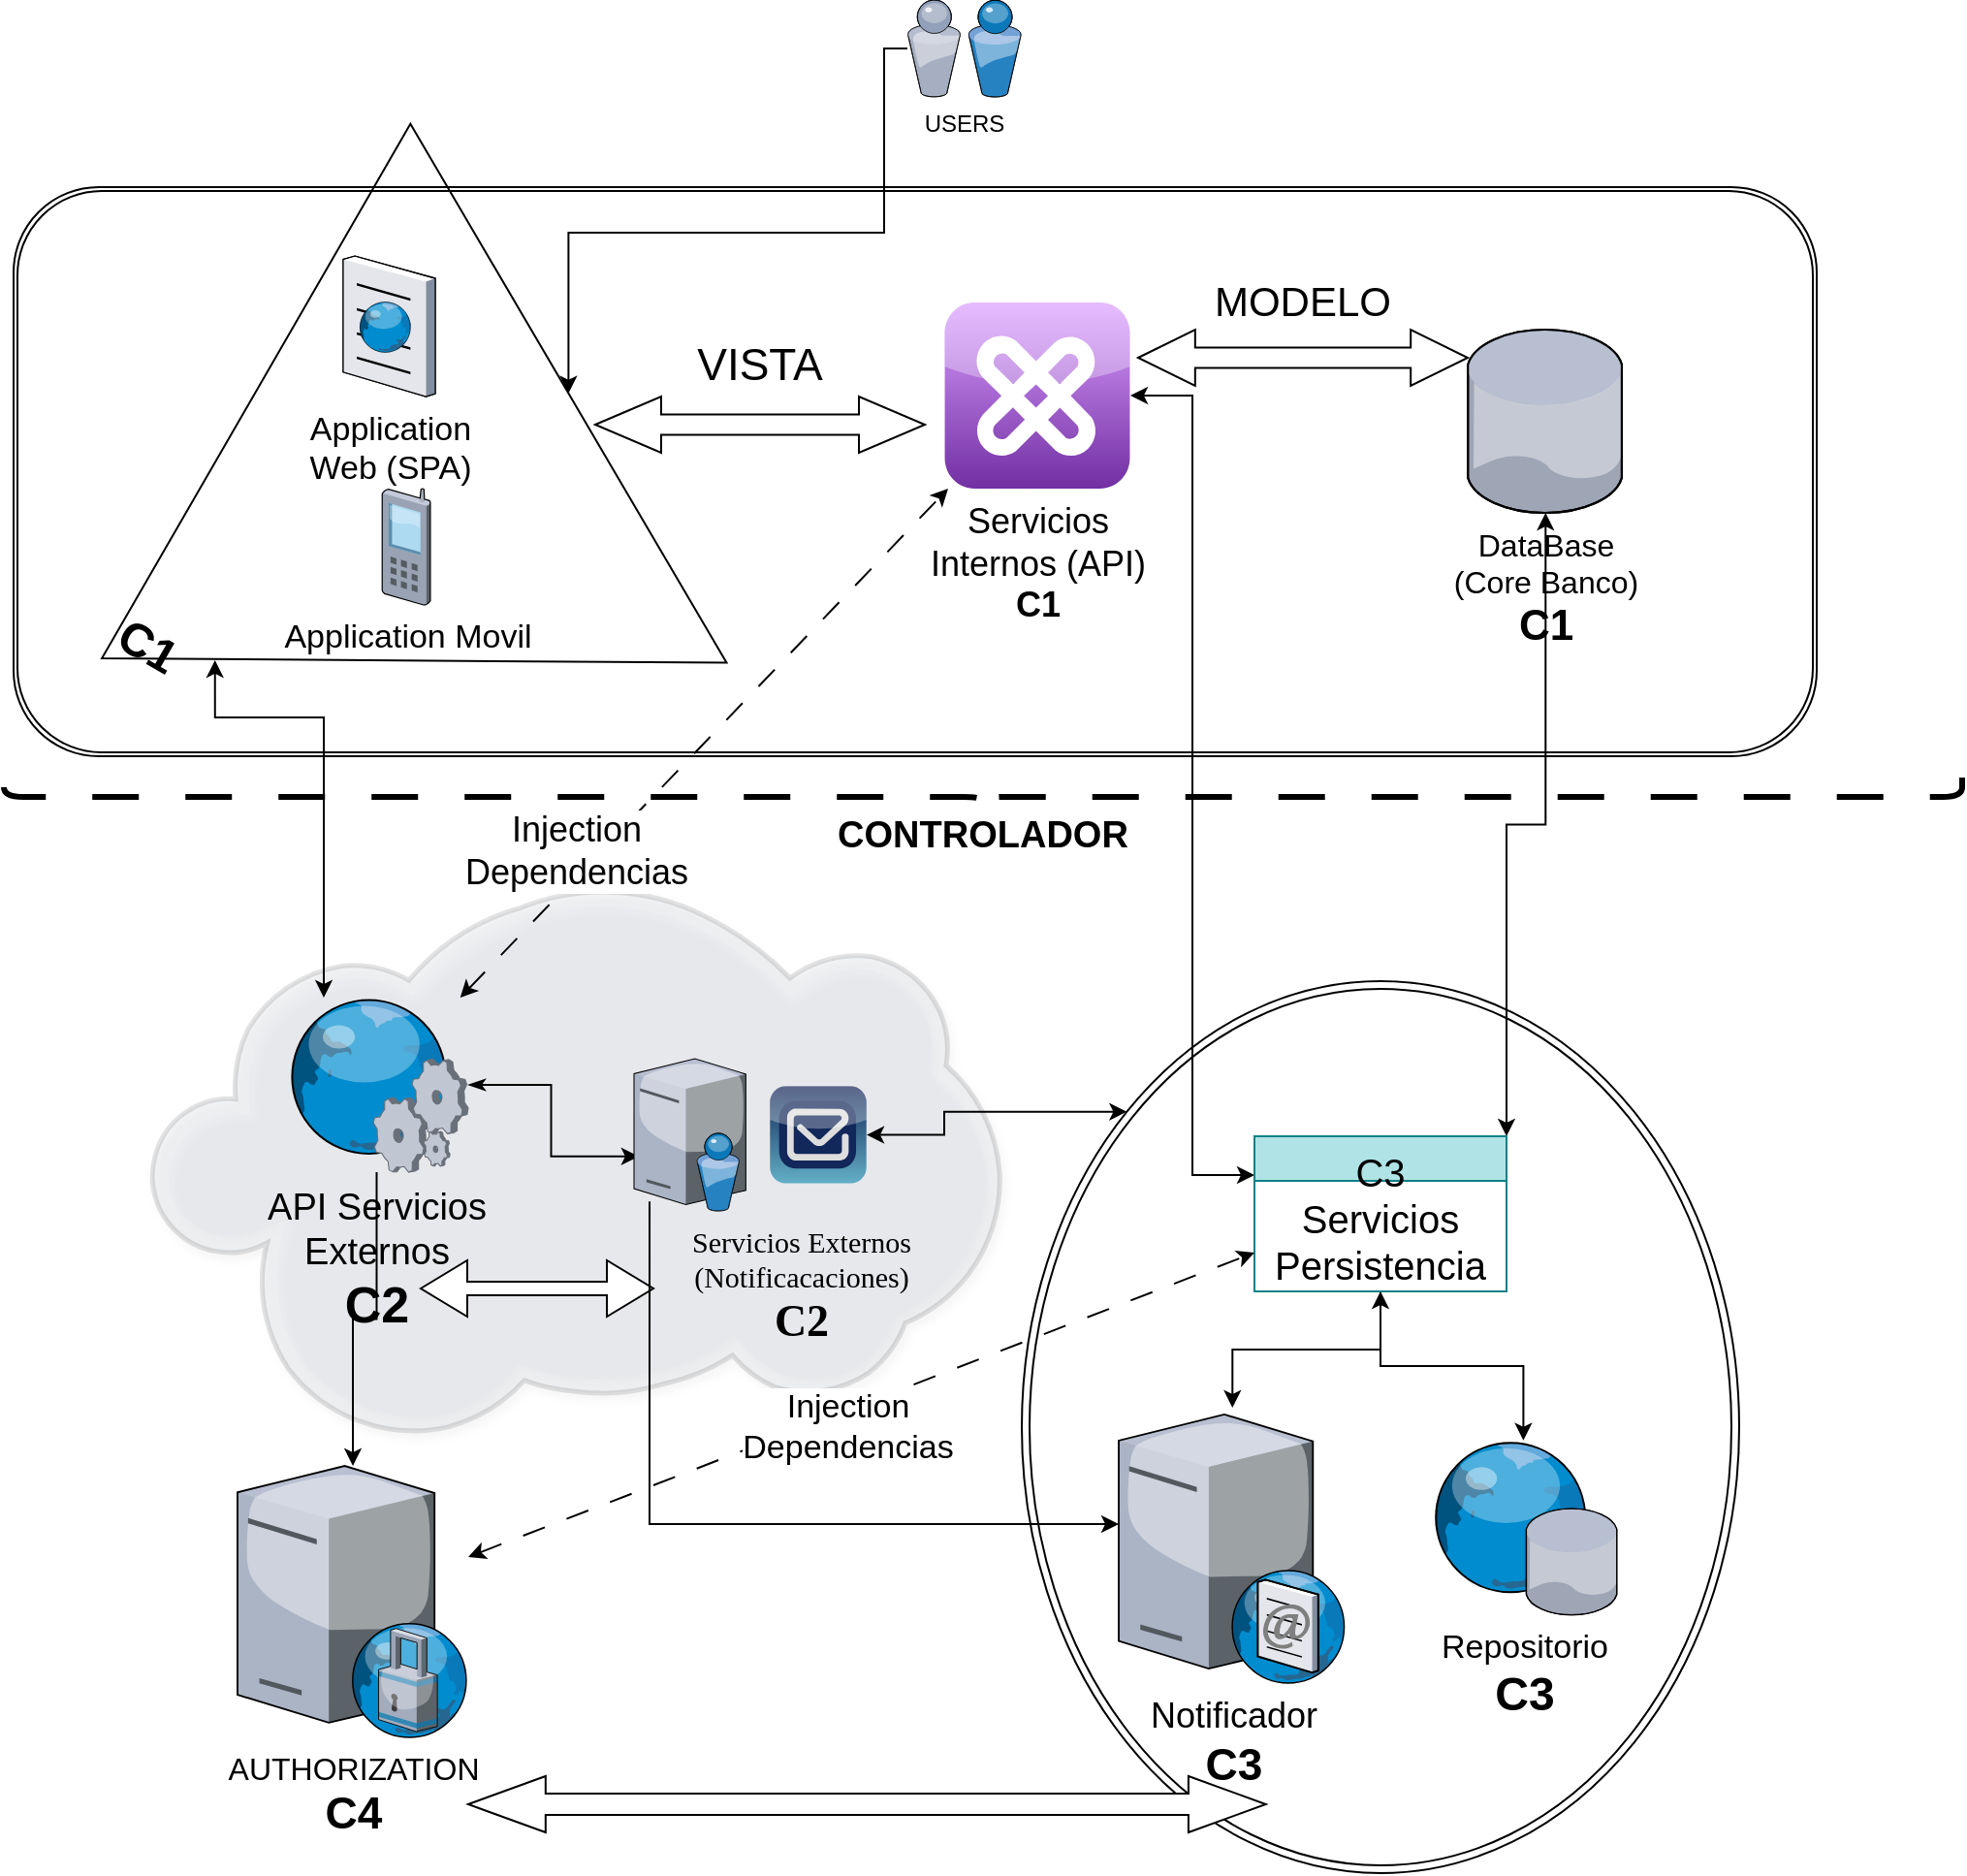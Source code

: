 <mxfile version="21.2.9" type="device" pages="3">
  <diagram name="Diagrama Componentes" id="822b0af5-4adb-64df-f703-e8dfc1f81529">
    <mxGraphModel dx="1650" dy="1818" grid="1" gridSize="10" guides="1" tooltips="1" connect="1" arrows="1" fold="1" page="1" pageScale="1" pageWidth="1100" pageHeight="850" background="none" math="0" shadow="0">
      <root>
        <mxCell id="0" />
        <mxCell id="1" parent="0" />
        <mxCell id="KCQpYSTlv-TtCMBwQwSM-52" value="" style="shape=ext;double=1;rounded=1;whiteSpace=wrap;html=1;fillColor=none;" vertex="1" parent="1">
          <mxGeometry x="30" y="66.5" width="930" height="293.5" as="geometry" />
        </mxCell>
        <mxCell id="KCQpYSTlv-TtCMBwQwSM-16" value="" style="verticalLabelPosition=bottom;sketch=0;aspect=fixed;html=1;verticalAlign=top;align=center;outlineConnect=0;shape=mxgraph.citrix.cloud;fillColor=none;opacity=11;shadow=1;" vertex="1" parent="1">
          <mxGeometry x="100" y="426" width="439.52" height="286.85" as="geometry" />
        </mxCell>
        <mxCell id="KCQpYSTlv-TtCMBwQwSM-60" value="" style="ellipse;shape=doubleEllipse;whiteSpace=wrap;html=1;fillColor=none;" vertex="1" parent="1">
          <mxGeometry x="550" y="476" width="370" height="460" as="geometry" />
        </mxCell>
        <mxCell id="KCQpYSTlv-TtCMBwQwSM-26" style="edgeStyle=orthogonalEdgeStyle;rounded=0;orthogonalLoop=1;jettySize=auto;html=1;exitX=0.182;exitY=0.911;exitDx=0;exitDy=0;exitPerimeter=0;startArrow=classic;startFill=1;" edge="1" parent="1" source="KCQpYSTlv-TtCMBwQwSM-9" target="KCQpYSTlv-TtCMBwQwSM-15">
          <mxGeometry relative="1" as="geometry">
            <Array as="points">
              <mxPoint x="134" y="340" />
              <mxPoint x="190" y="340" />
            </Array>
          </mxGeometry>
        </mxCell>
        <mxCell id="KCQpYSTlv-TtCMBwQwSM-9" value="&lt;font size=&quot;1&quot; style=&quot;&quot;&gt;&lt;b style=&quot;font-size: 24px;&quot;&gt;C1&lt;/b&gt;&lt;/font&gt;" style="triangle;whiteSpace=wrap;html=1;rotation=30;horizontal=1;verticalAlign=bottom;align=left;fillColor=none;" vertex="1" parent="1">
          <mxGeometry x="136.35" y="82.64" width="280.15" height="318.24" as="geometry" />
        </mxCell>
        <mxCell id="KCQpYSTlv-TtCMBwQwSM-1" value="&lt;font style=&quot;font-size: 17px;&quot;&gt;Application Movil&lt;/font&gt;" style="verticalLabelPosition=bottom;sketch=0;aspect=fixed;html=1;verticalAlign=top;strokeColor=none;align=center;outlineConnect=0;shape=mxgraph.citrix.cell_phone;fontSize=17;" vertex="1" parent="1">
          <mxGeometry x="220" y="222" width="25" height="60" as="geometry" />
        </mxCell>
        <mxCell id="KCQpYSTlv-TtCMBwQwSM-2" value="&lt;font style=&quot;font-size: 17px;&quot;&gt;Application &lt;br&gt;Web (SPA)&lt;/font&gt;" style="verticalLabelPosition=bottom;sketch=0;aspect=fixed;html=1;verticalAlign=top;strokeColor=none;align=center;outlineConnect=0;shape=mxgraph.citrix.browser;fontSize=17;" vertex="1" parent="1">
          <mxGeometry x="200" y="102" width="47.5" height="72.5" as="geometry" />
        </mxCell>
        <mxCell id="KCQpYSTlv-TtCMBwQwSM-3" value="" style="whiteSpace=wrap;html=1;verticalAlign=top;strokeColor=none;sketch=0;" vertex="1" parent="1">
          <mxGeometry x="557.5" y="130" width="120" height="60" as="geometry" />
        </mxCell>
        <mxCell id="KCQpYSTlv-TtCMBwQwSM-37" style="edgeStyle=orthogonalEdgeStyle;rounded=0;orthogonalLoop=1;jettySize=auto;html=1;entryX=0;entryY=0.25;entryDx=0;entryDy=0;startArrow=classic;startFill=1;" edge="1" parent="1" source="KCQpYSTlv-TtCMBwQwSM-5" target="KCQpYSTlv-TtCMBwQwSM-32">
          <mxGeometry relative="1" as="geometry">
            <mxPoint x="580" y="510" as="targetPoint" />
          </mxGeometry>
        </mxCell>
        <mxCell id="KCQpYSTlv-TtCMBwQwSM-5" value="&lt;font style=&quot;font-size: 18px;&quot;&gt;&lt;span style=&quot;font-size: 18px;&quot;&gt;Servicios &lt;br&gt;Internos (API)&lt;/span&gt;&lt;br style=&quot;font-size: 18px;&quot;&gt;&lt;font style=&quot;font-size: 18px;&quot;&gt;&lt;b style=&quot;font-size: 18px;&quot;&gt;C1&lt;/b&gt;&lt;/font&gt;&lt;/font&gt;" style="verticalLabelPosition=bottom;sketch=0;aspect=fixed;html=1;verticalAlign=top;strokeColor=none;align=center;outlineConnect=0;shape=mxgraph.citrix.worxhome;fillColor=#DB9EFF;gradientColor=#712FA2;gradientDirection=south;points=[[0.82,1,0,0,15],[0.96,1,0,0,18]];fontSize=18;" vertex="1" parent="1">
          <mxGeometry x="510" y="126" width="96" height="96" as="geometry" />
        </mxCell>
        <mxCell id="KCQpYSTlv-TtCMBwQwSM-53" style="edgeStyle=orthogonalEdgeStyle;rounded=0;orthogonalLoop=1;jettySize=auto;html=1;entryX=0.5;entryY=0;entryDx=0;entryDy=0;" edge="1" parent="1" source="KCQpYSTlv-TtCMBwQwSM-7" target="KCQpYSTlv-TtCMBwQwSM-9">
          <mxGeometry relative="1" as="geometry">
            <Array as="points">
              <mxPoint x="479" y="90" />
              <mxPoint x="316" y="90" />
            </Array>
          </mxGeometry>
        </mxCell>
        <mxCell id="KCQpYSTlv-TtCMBwQwSM-7" value="USERS" style="verticalLabelPosition=bottom;sketch=0;aspect=fixed;html=1;verticalAlign=top;strokeColor=none;align=center;outlineConnect=0;shape=mxgraph.citrix.users;" vertex="1" parent="1">
          <mxGeometry x="491" y="-30" width="58.64" height="50" as="geometry" />
        </mxCell>
        <mxCell id="KCQpYSTlv-TtCMBwQwSM-25" value="" style="edgeStyle=orthogonalEdgeStyle;rounded=0;orthogonalLoop=1;jettySize=auto;html=1;entryX=0.042;entryY=0.642;entryDx=0;entryDy=0;entryPerimeter=0;startArrow=classicThin;startFill=1;" edge="1" parent="1" source="KCQpYSTlv-TtCMBwQwSM-15" target="7d933b09d9755ecc-4">
          <mxGeometry relative="1" as="geometry" />
        </mxCell>
        <mxCell id="KCQpYSTlv-TtCMBwQwSM-42" style="edgeStyle=orthogonalEdgeStyle;rounded=0;orthogonalLoop=1;jettySize=auto;html=1;" edge="1" parent="1" source="KCQpYSTlv-TtCMBwQwSM-15" target="KCQpYSTlv-TtCMBwQwSM-39">
          <mxGeometry relative="1" as="geometry" />
        </mxCell>
        <mxCell id="KCQpYSTlv-TtCMBwQwSM-15" value="&lt;font style=&quot;font-size: 19px;&quot;&gt;API Servicios &lt;br&gt;Externos&lt;/font&gt;&lt;br&gt;&lt;font style=&quot;font-size: 26px;&quot;&gt;&lt;b&gt;C2&lt;/b&gt;&lt;/font&gt;" style="verticalLabelPosition=bottom;sketch=0;aspect=fixed;html=1;verticalAlign=top;strokeColor=none;align=center;outlineConnect=0;shape=mxgraph.citrix.web_service;" vertex="1" parent="1">
          <mxGeometry x="170" y="484.5" width="94.5" height="90" as="geometry" />
        </mxCell>
        <mxCell id="KCQpYSTlv-TtCMBwQwSM-47" style="edgeStyle=orthogonalEdgeStyle;rounded=0;orthogonalLoop=1;jettySize=auto;html=1;entryX=1;entryY=0;entryDx=0;entryDy=0;startArrow=classic;startFill=1;" edge="1" parent="1" source="KCQpYSTlv-TtCMBwQwSM-28" target="KCQpYSTlv-TtCMBwQwSM-32">
          <mxGeometry relative="1" as="geometry" />
        </mxCell>
        <mxCell id="KCQpYSTlv-TtCMBwQwSM-28" value="&lt;font style=&quot;&quot;&gt;&lt;span style=&quot;font-size: 16px;&quot;&gt;DataBase &lt;br&gt;(Core Banco)&lt;/span&gt;&lt;br&gt;&lt;font style=&quot;font-size: 22px;&quot;&gt;&lt;b&gt;C1&lt;/b&gt;&lt;/font&gt;&lt;br&gt;&lt;/font&gt;" style="verticalLabelPosition=bottom;sketch=0;aspect=fixed;html=1;verticalAlign=top;strokeColor=none;align=center;outlineConnect=0;shape=mxgraph.citrix.database;" vertex="1" parent="1">
          <mxGeometry x="780" y="140" width="80.33" height="94.5" as="geometry" />
        </mxCell>
        <mxCell id="KCQpYSTlv-TtCMBwQwSM-46" style="edgeStyle=orthogonalEdgeStyle;rounded=0;orthogonalLoop=1;jettySize=auto;html=1;exitX=0.5;exitY=1;exitDx=0;exitDy=0;startArrow=classic;startFill=1;" edge="1" parent="1" source="KCQpYSTlv-TtCMBwQwSM-32" target="KCQpYSTlv-TtCMBwQwSM-45">
          <mxGeometry relative="1" as="geometry" />
        </mxCell>
        <mxCell id="KCQpYSTlv-TtCMBwQwSM-63" style="edgeStyle=orthogonalEdgeStyle;rounded=0;orthogonalLoop=1;jettySize=auto;html=1;" edge="1" parent="1" source="KCQpYSTlv-TtCMBwQwSM-32" target="KCQpYSTlv-TtCMBwQwSM-43">
          <mxGeometry relative="1" as="geometry" />
        </mxCell>
        <mxCell id="KCQpYSTlv-TtCMBwQwSM-32" value="C3&#xa;Servicios&#xa;Persistencia" style="swimlane;fontSize=20;startSize=23;fontStyle=0;horizontal=1;verticalAlign=top;fillColor=#b0e3e6;strokeColor=#0e8088;" vertex="1" parent="1">
          <mxGeometry x="670" y="556" width="130" height="80" as="geometry" />
        </mxCell>
        <mxCell id="KCQpYSTlv-TtCMBwQwSM-39" value="&lt;font style=&quot;font-size: 16px;&quot;&gt;AUTHORIZATION&lt;/font&gt;&lt;br&gt;&lt;font style=&quot;font-size: 23px;&quot;&gt;&lt;b&gt;C4&lt;/b&gt;&lt;/font&gt;" style="verticalLabelPosition=bottom;sketch=0;aspect=fixed;html=1;verticalAlign=top;strokeColor=none;align=center;outlineConnect=0;shape=mxgraph.citrix.proxy_server;" vertex="1" parent="1">
          <mxGeometry x="145.5" y="726" width="119" height="140" as="geometry" />
        </mxCell>
        <mxCell id="KCQpYSTlv-TtCMBwQwSM-50" value="" style="shape=doubleArrow;whiteSpace=wrap;html=1;arrowWidth=0.241;arrowSize=0.2;" vertex="1" parent="1">
          <mxGeometry x="240" y="620" width="120" height="29" as="geometry" />
        </mxCell>
        <mxCell id="KCQpYSTlv-TtCMBwQwSM-54" value="&lt;font style=&quot;font-size: 23px;&quot;&gt;VISTA&lt;/font&gt;" style="shape=doubleArrow;whiteSpace=wrap;html=1;arrowWidth=0.362;arrowSize=0.2;horizontal=1;verticalAlign=bottom;labelPosition=center;verticalLabelPosition=top;align=center;" vertex="1" parent="1">
          <mxGeometry x="330" y="174.5" width="170" height="29" as="geometry" />
        </mxCell>
        <mxCell id="7d933b09d9755ecc-4" value="&lt;font style=&quot;&quot;&gt;&lt;span style=&quot;font-size: 15px;&quot;&gt;Servicios Externos&lt;/span&gt;&lt;br&gt;&lt;span style=&quot;font-size: 15px;&quot;&gt;(Notificacaciones)&lt;/span&gt;&lt;br&gt;&lt;font style=&quot;font-size: 23px;&quot;&gt;&lt;b&gt;C2&lt;/b&gt;&lt;/font&gt;&lt;/font&gt;" style="verticalLabelPosition=bottom;aspect=fixed;html=1;verticalAlign=top;strokeColor=none;shape=mxgraph.citrix.directory_server;rounded=0;shadow=0;comic=0;fontFamily=Verdana;align=center;horizontal=1;labelPosition=right;" parent="1" vertex="1">
          <mxGeometry x="350" y="516" width="57.66" height="78.5" as="geometry" />
        </mxCell>
        <mxCell id="KCQpYSTlv-TtCMBwQwSM-36" style="edgeStyle=orthogonalEdgeStyle;rounded=0;orthogonalLoop=1;jettySize=auto;html=1;entryX=0;entryY=0;entryDx=0;entryDy=0;startArrow=classic;startFill=1;" edge="1" parent="1" source="KCQpYSTlv-TtCMBwQwSM-17" target="KCQpYSTlv-TtCMBwQwSM-60">
          <mxGeometry relative="1" as="geometry">
            <mxPoint x="620" y="576" as="targetPoint" />
          </mxGeometry>
        </mxCell>
        <mxCell id="KCQpYSTlv-TtCMBwQwSM-17" value="" style="verticalLabelPosition=bottom;sketch=0;aspect=fixed;html=1;verticalAlign=top;strokeColor=none;align=right;outlineConnect=0;shape=mxgraph.citrix.worxmail;fillColor=#112356;gradientColor=#63AFC6;gradientDirection=south;" vertex="1" parent="1">
          <mxGeometry x="420" y="530.25" width="50" height="50" as="geometry" />
        </mxCell>
        <mxCell id="KCQpYSTlv-TtCMBwQwSM-45" value="&lt;font style=&quot;&quot;&gt;&lt;span style=&quot;font-size: 17px;&quot;&gt;Repositorio&lt;/span&gt;&lt;br&gt;&lt;font style=&quot;font-size: 24px;&quot;&gt;&lt;b&gt;C3&lt;/b&gt;&lt;/font&gt;&lt;br&gt;&lt;/font&gt;" style="verticalLabelPosition=bottom;sketch=0;aspect=fixed;html=1;verticalAlign=top;strokeColor=none;align=center;outlineConnect=0;shape=mxgraph.citrix.geolocation_database;" vertex="1" parent="1">
          <mxGeometry x="760.0" y="712.85" width="97.35" height="90" as="geometry" />
        </mxCell>
        <mxCell id="KCQpYSTlv-TtCMBwQwSM-43" value="&lt;font style=&quot;font-size: 18px;&quot;&gt;Notificador&lt;/font&gt;&lt;br&gt;&lt;font style=&quot;font-size: 23px;&quot;&gt;&lt;b&gt;C3&lt;/b&gt;&lt;/font&gt;" style="verticalLabelPosition=bottom;sketch=0;aspect=fixed;html=1;verticalAlign=top;strokeColor=none;align=center;outlineConnect=0;shape=mxgraph.citrix.smtp_server;" vertex="1" parent="1">
          <mxGeometry x="600" y="696" width="117.3" height="142" as="geometry" />
        </mxCell>
        <mxCell id="KCQpYSTlv-TtCMBwQwSM-44" style="edgeStyle=orthogonalEdgeStyle;rounded=0;orthogonalLoop=1;jettySize=auto;html=1;exitX=0.139;exitY=0.938;exitDx=0;exitDy=0;exitPerimeter=0;" edge="1" parent="1" source="7d933b09d9755ecc-4" target="KCQpYSTlv-TtCMBwQwSM-43">
          <mxGeometry relative="1" as="geometry">
            <Array as="points">
              <mxPoint x="358" y="756" />
            </Array>
          </mxGeometry>
        </mxCell>
        <mxCell id="KCQpYSTlv-TtCMBwQwSM-59" value="" style="shape=doubleArrow;whiteSpace=wrap;html=1;arrowWidth=0.379;arrowSize=0.097;" vertex="1" parent="1">
          <mxGeometry x="264.5" y="886" width="411.36" height="29" as="geometry" />
        </mxCell>
        <mxCell id="KCQpYSTlv-TtCMBwQwSM-64" value="" style="endArrow=classic;startArrow=classic;html=1;rounded=0;entryX=0;entryY=0.75;entryDx=0;entryDy=0;dashed=1;dashPattern=12 12;" edge="1" parent="1" source="KCQpYSTlv-TtCMBwQwSM-39" target="KCQpYSTlv-TtCMBwQwSM-32">
          <mxGeometry width="50" height="50" relative="1" as="geometry">
            <mxPoint x="420" y="486" as="sourcePoint" />
            <mxPoint x="470" y="436" as="targetPoint" />
          </mxGeometry>
        </mxCell>
        <mxCell id="KCQpYSTlv-TtCMBwQwSM-68" value="&lt;font style=&quot;font-size: 17px;&quot;&gt;Injection &lt;br&gt;Dependencias&lt;/font&gt;" style="edgeLabel;html=1;align=center;verticalAlign=middle;resizable=0;points=[];" vertex="1" connectable="0" parent="KCQpYSTlv-TtCMBwQwSM-64">
          <mxGeometry x="0.149" y="-1" relative="1" as="geometry">
            <mxPoint x="-38" y="22" as="offset" />
          </mxGeometry>
        </mxCell>
        <mxCell id="KCQpYSTlv-TtCMBwQwSM-65" value="" style="endArrow=classic;startArrow=classic;html=1;rounded=0;dashed=1;dashPattern=12 12;" edge="1" parent="1" source="KCQpYSTlv-TtCMBwQwSM-15" target="KCQpYSTlv-TtCMBwQwSM-5">
          <mxGeometry width="50" height="50" relative="1" as="geometry">
            <mxPoint x="420" y="430" as="sourcePoint" />
            <mxPoint x="470" y="380" as="targetPoint" />
          </mxGeometry>
        </mxCell>
        <mxCell id="KCQpYSTlv-TtCMBwQwSM-67" value="&lt;font style=&quot;font-size: 18px;&quot;&gt;Injection &lt;br&gt;Dependencias&lt;/font&gt;" style="edgeLabel;html=1;align=center;verticalAlign=middle;resizable=0;points=[];" vertex="1" connectable="0" parent="KCQpYSTlv-TtCMBwQwSM-65">
          <mxGeometry x="0.48" relative="1" as="geometry">
            <mxPoint x="-127" y="118" as="offset" />
          </mxGeometry>
        </mxCell>
        <mxCell id="KCQpYSTlv-TtCMBwQwSM-66" value="&lt;font style=&quot;font-size: 21px;&quot;&gt;MODELO&lt;/font&gt;" style="shape=doubleArrow;whiteSpace=wrap;html=1;arrowWidth=0.362;arrowSize=0.173;labelPosition=center;verticalLabelPosition=top;align=center;verticalAlign=bottom;" vertex="1" parent="1">
          <mxGeometry x="610" y="140" width="170" height="29" as="geometry" />
        </mxCell>
        <mxCell id="KCQpYSTlv-TtCMBwQwSM-69" value="&lt;font style=&quot;font-size: 19px;&quot;&gt;&lt;b&gt;CONTROLADOR&lt;/b&gt;&lt;/font&gt;" style="shape=curlyBracket;whiteSpace=wrap;html=1;rounded=1;flipH=1;labelPosition=right;verticalLabelPosition=middle;align=center;verticalAlign=middle;rotation=90;dashed=1;dashPattern=8 8;perimeterSpacing=4;strokeWidth=3;horizontal=0;" vertex="1" parent="1">
          <mxGeometry x="520" y="-124" width="20" height="1010" as="geometry" />
        </mxCell>
      </root>
    </mxGraphModel>
  </diagram>
  <diagram id="W3dPvLH1EDtDICNsseBT" name="Diagrama Contenedores">
    <mxGraphModel dx="1500" dy="880" grid="1" gridSize="10" guides="1" tooltips="1" connect="1" arrows="1" fold="1" page="1" pageScale="1" pageWidth="850" pageHeight="1100" math="0" shadow="0">
      <root>
        <mxCell id="0" />
        <mxCell id="1" parent="0" />
        <mxCell id="0yWDEW1SBG1hnD1comCi-5" style="edgeStyle=orthogonalEdgeStyle;rounded=0;orthogonalLoop=1;jettySize=auto;html=1;entryX=0.5;entryY=0;entryDx=0;entryDy=0;" edge="1" parent="1" source="WjqKM4B1fCkWUsGFR12B-1" target="2bHqq48r1mERMidtY25M-1">
          <mxGeometry relative="1" as="geometry" />
        </mxCell>
        <mxCell id="0yWDEW1SBG1hnD1comCi-6" style="edgeStyle=orthogonalEdgeStyle;rounded=0;orthogonalLoop=1;jettySize=auto;html=1;entryX=0.15;entryY=0.05;entryDx=0;entryDy=0;entryPerimeter=0;" edge="1" parent="1" source="WjqKM4B1fCkWUsGFR12B-1" target="shghPps0TPGHPsKy96JO-1">
          <mxGeometry relative="1" as="geometry" />
        </mxCell>
        <mxCell id="WjqKM4B1fCkWUsGFR12B-1" value="" style="verticalLabelPosition=bottom;sketch=0;aspect=fixed;html=1;verticalAlign=top;strokeColor=none;align=center;outlineConnect=0;shape=mxgraph.citrix.access_card;" vertex="1" parent="1">
          <mxGeometry x="280" y="310" width="66.6" height="90" as="geometry" />
        </mxCell>
        <mxCell id="0yWDEW1SBG1hnD1comCi-3" style="edgeStyle=orthogonalEdgeStyle;rounded=0;orthogonalLoop=1;jettySize=auto;html=1;entryX=0.5;entryY=0;entryDx=0;entryDy=0;" edge="1" parent="1" source="shghPps0TPGHPsKy96JO-1" target="bQeOw8SwQRAd0Q8fJIm4-2">
          <mxGeometry relative="1" as="geometry" />
        </mxCell>
        <mxCell id="shghPps0TPGHPsKy96JO-1" value="&lt;font style=&quot;font-size: 16px;&quot;&gt;&lt;b&gt;CAPA DATOS&lt;/b&gt;&lt;/font&gt;" style="shape=datastore;whiteSpace=wrap;html=1;" vertex="1" parent="1">
          <mxGeometry x="480" y="335" width="70" height="75" as="geometry" />
        </mxCell>
        <mxCell id="0yWDEW1SBG1hnD1comCi-4" style="edgeStyle=orthogonalEdgeStyle;rounded=0;orthogonalLoop=1;jettySize=auto;html=1;entryX=1;entryY=0;entryDx=0;entryDy=0;" edge="1" parent="1" source="2bHqq48r1mERMidtY25M-1" target="bQeOw8SwQRAd0Q8fJIm4-3">
          <mxGeometry relative="1" as="geometry" />
        </mxCell>
        <mxCell id="2bHqq48r1mERMidtY25M-1" value="&lt;span style=&quot;font-weight: normal;&quot;&gt;&lt;font style=&quot;font-size: 17px;&quot;&gt;API Servicios&lt;/font&gt;&lt;/span&gt;" style="label;whiteSpace=wrap;html=1;image=img/clipart/Gear_128x128.png" vertex="1" parent="1">
          <mxGeometry x="243.3" y="500" width="140" height="60" as="geometry" />
        </mxCell>
        <mxCell id="bQeOw8SwQRAd0Q8fJIm4-1" value="Actor" style="shape=umlActor;verticalLabelPosition=bottom;verticalAlign=top;html=1;outlineConnect=0;" vertex="1" parent="1">
          <mxGeometry x="100" y="470" width="30" height="60" as="geometry" />
        </mxCell>
        <mxCell id="bQeOw8SwQRAd0Q8fJIm4-2" value="&lt;font style=&quot;font-size: 17px;&quot;&gt;&lt;b&gt;CAPA&amp;nbsp; &lt;br&gt;PERSISTENCIA&lt;/b&gt;&lt;/font&gt;" style="shape=internalStorage;whiteSpace=wrap;html=1;backgroundOutline=1;" vertex="1" parent="1">
          <mxGeometry x="470" y="475" width="130" height="110" as="geometry" />
        </mxCell>
        <mxCell id="0yWDEW1SBG1hnD1comCi-1" style="edgeStyle=orthogonalEdgeStyle;rounded=0;orthogonalLoop=1;jettySize=auto;html=1;" edge="1" parent="1" source="bQeOw8SwQRAd0Q8fJIm4-3" target="bQeOw8SwQRAd0Q8fJIm4-2">
          <mxGeometry relative="1" as="geometry" />
        </mxCell>
        <mxCell id="bQeOw8SwQRAd0Q8fJIm4-3" value="&lt;font style=&quot;font-size: 15px;&quot;&gt;&lt;b style=&quot;font-size: 15px;&quot;&gt;AUTORIZATION&lt;/b&gt;&lt;/font&gt;" style="rhombus;whiteSpace=wrap;html=1;strokeWidth=2;fillWeight=-1;hachureGap=8;fillStyle=cross-hatch;fillColor=#006600;sketch=1;labelPosition=center;verticalLabelPosition=bottom;align=center;verticalAlign=top;fontSize=15;" vertex="1" parent="1">
          <mxGeometry x="270" y="620" width="66.7" height="60" as="geometry" />
        </mxCell>
        <mxCell id="0yWDEW1SBG1hnD1comCi-10" value="" style="endArrow=classic;startArrow=classic;html=1;rounded=0;exitX=1;exitY=0.333;exitDx=0;exitDy=0;exitPerimeter=0;dashed=1;dashPattern=12 12;" edge="1" parent="1" source="bQeOw8SwQRAd0Q8fJIm4-1" target="WjqKM4B1fCkWUsGFR12B-1">
          <mxGeometry width="50" height="50" relative="1" as="geometry">
            <mxPoint x="190" y="590" as="sourcePoint" />
            <mxPoint x="240" y="540" as="targetPoint" />
          </mxGeometry>
        </mxCell>
        <mxCell id="0yWDEW1SBG1hnD1comCi-11" value="" style="endArrow=classic;startArrow=classic;html=1;rounded=0;entryX=0;entryY=0.5;entryDx=0;entryDy=0;exitX=1;exitY=0.25;exitDx=0;exitDy=0;dashed=1;dashPattern=12 12;strokeWidth=3;" edge="1" parent="1" source="2bHqq48r1mERMidtY25M-1" target="shghPps0TPGHPsKy96JO-1">
          <mxGeometry width="50" height="50" relative="1" as="geometry">
            <mxPoint x="190" y="590" as="sourcePoint" />
            <mxPoint x="240" y="540" as="targetPoint" />
          </mxGeometry>
        </mxCell>
      </root>
    </mxGraphModel>
  </diagram>
  <diagram id="1Ux6MBT2NIG9fDdx0SQ9" name="Diagrama Contexto">
    <mxGraphModel dx="1650" dy="968" grid="1" gridSize="10" guides="1" tooltips="1" connect="1" arrows="1" fold="1" page="1" pageScale="1" pageWidth="850" pageHeight="1100" math="0" shadow="0">
      <root>
        <mxCell id="0" />
        <mxCell id="1" parent="0" />
        <mxCell id="uvCAEZ7OMMcuabBqhMxa-1" value="Actor" style="shape=umlActor;verticalLabelPosition=bottom;verticalAlign=top;html=1;outlineConnect=0;" vertex="1" parent="1">
          <mxGeometry x="150" y="310" width="30" height="60" as="geometry" />
        </mxCell>
        <mxCell id="uvCAEZ7OMMcuabBqhMxa-4" value="INTERFAZ" style="swimlane;fontStyle=1;childLayout=stackLayout;horizontal=1;startSize=26;fillColor=none;horizontalStack=0;resizeParent=1;resizeParentMax=0;resizeLast=0;collapsible=1;marginBottom=0;html=1;fontSize=15;" vertex="1" parent="1">
          <mxGeometry x="300" y="210" width="100" height="104" as="geometry" />
        </mxCell>
        <mxCell id="uvCAEZ7OMMcuabBqhMxa-5" value="DE" style="text;strokeColor=none;fillColor=none;align=left;verticalAlign=top;spacingLeft=4;spacingRight=4;overflow=hidden;rotatable=0;points=[[0,0.5],[1,0.5]];portConstraint=eastwest;whiteSpace=wrap;html=1;fontSize=16;fontStyle=1" vertex="1" parent="uvCAEZ7OMMcuabBqhMxa-4">
          <mxGeometry y="26" width="100" height="26" as="geometry" />
        </mxCell>
        <mxCell id="uvCAEZ7OMMcuabBqhMxa-6" value="USUARIOS" style="text;strokeColor=none;fillColor=none;align=left;verticalAlign=top;spacingLeft=4;spacingRight=4;overflow=hidden;rotatable=0;points=[[0,0.5],[1,0.5]];portConstraint=eastwest;whiteSpace=wrap;html=1;fontSize=16;fontStyle=1" vertex="1" parent="uvCAEZ7OMMcuabBqhMxa-4">
          <mxGeometry y="52" width="100" height="26" as="geometry" />
        </mxCell>
        <mxCell id="uvCAEZ7OMMcuabBqhMxa-7" value=".." style="text;strokeColor=none;fillColor=none;align=left;verticalAlign=top;spacingLeft=4;spacingRight=4;overflow=hidden;rotatable=0;points=[[0,0.5],[1,0.5]];portConstraint=eastwest;whiteSpace=wrap;html=1;fontStyle=1" vertex="1" parent="uvCAEZ7OMMcuabBqhMxa-4">
          <mxGeometry y="78" width="100" height="26" as="geometry" />
        </mxCell>
        <mxCell id="uvCAEZ7OMMcuabBqhMxa-8" value="SERVICIOS NOTIFICACIONES" style="label;whiteSpace=wrap;html=1;image=img/clipart/Gear_128x128.png;fontSize=16;" vertex="1" parent="1">
          <mxGeometry x="270" y="440" width="140" height="60" as="geometry" />
        </mxCell>
        <mxCell id="uvCAEZ7OMMcuabBqhMxa-9" value="SERVICIOS &lt;br style=&quot;font-size: 16px;&quot;&gt;BANCO" style="html=1;whiteSpace=wrap;container=1;recursiveResize=0;collapsible=0;fontSize=16;fontStyle=1" vertex="1" parent="1">
          <mxGeometry x="460" y="330" width="160" height="70" as="geometry" />
        </mxCell>
        <mxCell id="uvCAEZ7OMMcuabBqhMxa-10" value="" style="triangle;html=1;whiteSpace=wrap;" vertex="1" parent="uvCAEZ7OMMcuabBqhMxa-9">
          <mxGeometry x="20" y="20" width="20" height="30" as="geometry" />
        </mxCell>
        <mxCell id="uvCAEZ7OMMcuabBqhMxa-12" value="" style="curved=1;endArrow=classic;html=1;rounded=0;exitX=0.5;exitY=0;exitDx=0;exitDy=0;exitPerimeter=0;entryX=0;entryY=0.5;entryDx=0;entryDy=0;" edge="1" parent="1" source="uvCAEZ7OMMcuabBqhMxa-1" target="uvCAEZ7OMMcuabBqhMxa-5">
          <mxGeometry width="50" height="50" relative="1" as="geometry">
            <mxPoint x="250" y="470" as="sourcePoint" />
            <mxPoint x="300" y="420" as="targetPoint" />
            <Array as="points">
              <mxPoint x="210" y="260" />
            </Array>
          </mxGeometry>
        </mxCell>
        <mxCell id="uvCAEZ7OMMcuabBqhMxa-13" value="" style="curved=1;endArrow=classic;html=1;rounded=0;exitX=0;exitY=0.25;exitDx=0;exitDy=0;" edge="1" parent="1" source="uvCAEZ7OMMcuabBqhMxa-8">
          <mxGeometry width="50" height="50" relative="1" as="geometry">
            <mxPoint x="175" y="320" as="sourcePoint" />
            <mxPoint x="165" y="390" as="targetPoint" />
            <Array as="points">
              <mxPoint x="220" y="455" />
              <mxPoint x="200" y="430" />
            </Array>
          </mxGeometry>
        </mxCell>
        <mxCell id="uvCAEZ7OMMcuabBqhMxa-16" value="" style="curved=1;endArrow=classic;html=1;rounded=0;entryX=0.5;entryY=0;entryDx=0;entryDy=0;exitX=1;exitY=0.5;exitDx=0;exitDy=0;" edge="1" parent="1" source="uvCAEZ7OMMcuabBqhMxa-5" target="uvCAEZ7OMMcuabBqhMxa-9">
          <mxGeometry width="50" height="50" relative="1" as="geometry">
            <mxPoint x="380" y="260" as="sourcePoint" />
            <mxPoint x="300" y="420" as="targetPoint" />
            <Array as="points">
              <mxPoint x="500" y="270" />
            </Array>
          </mxGeometry>
        </mxCell>
        <mxCell id="uvCAEZ7OMMcuabBqhMxa-17" value="" style="curved=1;endArrow=classic;html=1;rounded=0;exitX=0.5;exitY=1;exitDx=0;exitDy=0;entryX=1;entryY=0.25;entryDx=0;entryDy=0;" edge="1" parent="1" source="uvCAEZ7OMMcuabBqhMxa-9" target="uvCAEZ7OMMcuabBqhMxa-8">
          <mxGeometry width="50" height="50" relative="1" as="geometry">
            <mxPoint x="250" y="470" as="sourcePoint" />
            <mxPoint x="430" y="480" as="targetPoint" />
            <Array as="points">
              <mxPoint x="510" y="430" />
              <mxPoint x="490" y="450" />
            </Array>
          </mxGeometry>
        </mxCell>
      </root>
    </mxGraphModel>
  </diagram>
</mxfile>
